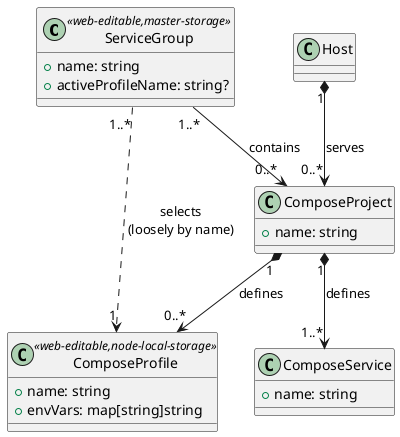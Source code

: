@startuml

class ServiceGroup <<web-editable,master-storage>> {
  +name: string
  +activeProfileName: string?
}

class ComposeProject {
  +name: string
}

class ComposeService {
  +name: string
}

class ComposeProfile <<web-editable,node-local-storage>> {
  +name: string
  +envVars: map[string]string
}

Host "1" *--> "0..*" ComposeProject : serves
ComposeProject "1" *--> "1..*" ComposeService : defines
ComposeProject "1" *--> "0..*" ComposeProfile : defines
ServiceGroup "1..*" --> "0..*" ComposeProject : contains
ServiceGroup "1..*" ..> "1" ComposeProfile : selects\n(loosely by name)

@enduml
